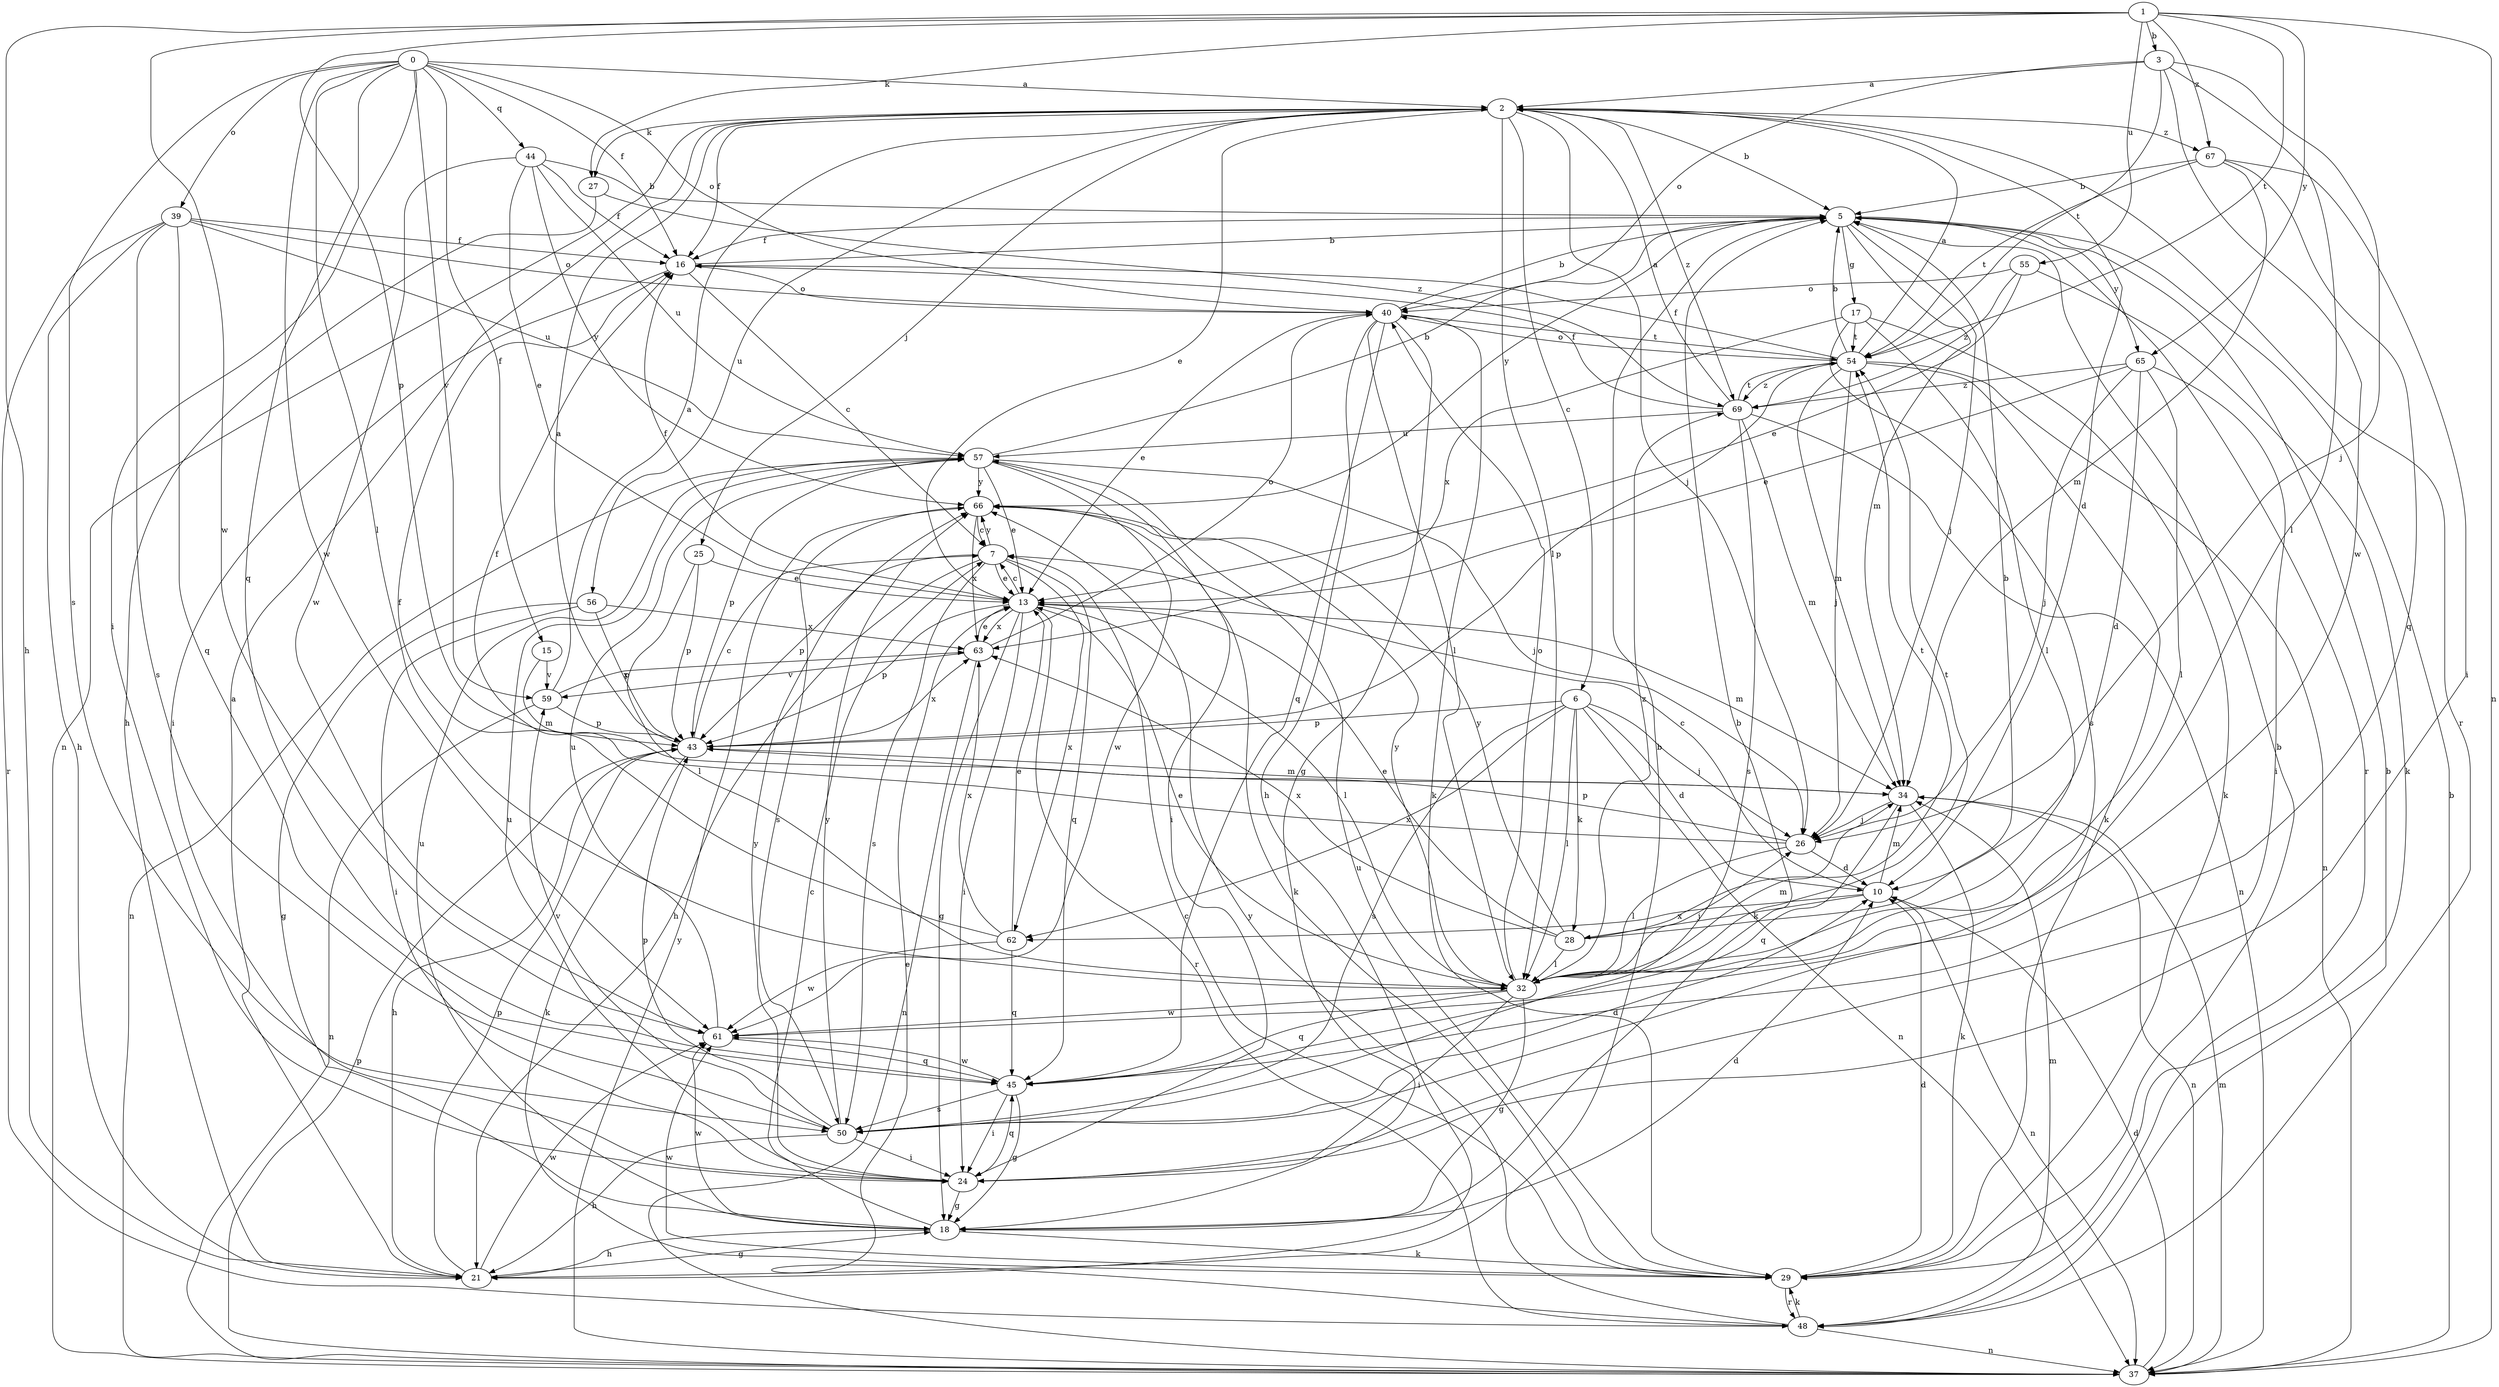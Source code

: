 strict digraph  {
0;
1;
2;
3;
5;
6;
7;
10;
13;
15;
16;
17;
18;
21;
24;
25;
26;
27;
28;
29;
32;
34;
37;
39;
40;
43;
44;
45;
48;
50;
54;
55;
56;
57;
59;
61;
62;
63;
65;
66;
67;
69;
0 -> 2  [label=a];
0 -> 15  [label=f];
0 -> 16  [label=f];
0 -> 24  [label=i];
0 -> 32  [label=l];
0 -> 39  [label=o];
0 -> 40  [label=o];
0 -> 44  [label=q];
0 -> 45  [label=q];
0 -> 50  [label=s];
0 -> 59  [label=v];
0 -> 61  [label=w];
1 -> 3  [label=b];
1 -> 21  [label=h];
1 -> 27  [label=k];
1 -> 37  [label=n];
1 -> 43  [label=p];
1 -> 54  [label=t];
1 -> 55  [label=u];
1 -> 61  [label=w];
1 -> 65  [label=y];
1 -> 67  [label=z];
2 -> 5  [label=b];
2 -> 6  [label=c];
2 -> 10  [label=d];
2 -> 13  [label=e];
2 -> 16  [label=f];
2 -> 25  [label=j];
2 -> 26  [label=j];
2 -> 27  [label=k];
2 -> 32  [label=l];
2 -> 37  [label=n];
2 -> 48  [label=r];
2 -> 56  [label=u];
2 -> 67  [label=z];
2 -> 69  [label=z];
3 -> 2  [label=a];
3 -> 26  [label=j];
3 -> 32  [label=l];
3 -> 40  [label=o];
3 -> 54  [label=t];
3 -> 61  [label=w];
5 -> 16  [label=f];
5 -> 17  [label=g];
5 -> 26  [label=j];
5 -> 34  [label=m];
5 -> 48  [label=r];
5 -> 65  [label=y];
5 -> 66  [label=y];
6 -> 10  [label=d];
6 -> 26  [label=j];
6 -> 28  [label=k];
6 -> 32  [label=l];
6 -> 37  [label=n];
6 -> 43  [label=p];
6 -> 50  [label=s];
6 -> 62  [label=x];
7 -> 13  [label=e];
7 -> 21  [label=h];
7 -> 43  [label=p];
7 -> 45  [label=q];
7 -> 50  [label=s];
7 -> 62  [label=x];
7 -> 66  [label=y];
10 -> 7  [label=c];
10 -> 28  [label=k];
10 -> 34  [label=m];
10 -> 37  [label=n];
10 -> 62  [label=x];
13 -> 7  [label=c];
13 -> 16  [label=f];
13 -> 18  [label=g];
13 -> 24  [label=i];
13 -> 32  [label=l];
13 -> 34  [label=m];
13 -> 43  [label=p];
13 -> 48  [label=r];
13 -> 63  [label=x];
15 -> 34  [label=m];
15 -> 59  [label=v];
16 -> 5  [label=b];
16 -> 7  [label=c];
16 -> 24  [label=i];
16 -> 40  [label=o];
17 -> 29  [label=k];
17 -> 32  [label=l];
17 -> 50  [label=s];
17 -> 54  [label=t];
17 -> 63  [label=x];
18 -> 5  [label=b];
18 -> 7  [label=c];
18 -> 10  [label=d];
18 -> 21  [label=h];
18 -> 29  [label=k];
18 -> 57  [label=u];
18 -> 61  [label=w];
21 -> 2  [label=a];
21 -> 5  [label=b];
21 -> 18  [label=g];
21 -> 43  [label=p];
21 -> 61  [label=w];
24 -> 18  [label=g];
24 -> 45  [label=q];
24 -> 57  [label=u];
24 -> 66  [label=y];
25 -> 13  [label=e];
25 -> 32  [label=l];
25 -> 43  [label=p];
26 -> 10  [label=d];
26 -> 16  [label=f];
26 -> 32  [label=l];
26 -> 43  [label=p];
27 -> 21  [label=h];
27 -> 69  [label=z];
28 -> 5  [label=b];
28 -> 13  [label=e];
28 -> 32  [label=l];
28 -> 54  [label=t];
28 -> 63  [label=x];
28 -> 66  [label=y];
29 -> 5  [label=b];
29 -> 7  [label=c];
29 -> 10  [label=d];
29 -> 48  [label=r];
29 -> 57  [label=u];
29 -> 61  [label=w];
32 -> 13  [label=e];
32 -> 18  [label=g];
32 -> 24  [label=i];
32 -> 26  [label=j];
32 -> 34  [label=m];
32 -> 40  [label=o];
32 -> 45  [label=q];
32 -> 54  [label=t];
32 -> 61  [label=w];
32 -> 66  [label=y];
32 -> 69  [label=z];
34 -> 26  [label=j];
34 -> 29  [label=k];
34 -> 37  [label=n];
34 -> 45  [label=q];
37 -> 5  [label=b];
37 -> 10  [label=d];
37 -> 34  [label=m];
37 -> 43  [label=p];
37 -> 66  [label=y];
39 -> 16  [label=f];
39 -> 21  [label=h];
39 -> 40  [label=o];
39 -> 45  [label=q];
39 -> 48  [label=r];
39 -> 50  [label=s];
39 -> 57  [label=u];
40 -> 5  [label=b];
40 -> 13  [label=e];
40 -> 18  [label=g];
40 -> 21  [label=h];
40 -> 29  [label=k];
40 -> 32  [label=l];
40 -> 45  [label=q];
40 -> 54  [label=t];
43 -> 2  [label=a];
43 -> 7  [label=c];
43 -> 21  [label=h];
43 -> 29  [label=k];
43 -> 34  [label=m];
43 -> 63  [label=x];
44 -> 5  [label=b];
44 -> 13  [label=e];
44 -> 16  [label=f];
44 -> 57  [label=u];
44 -> 61  [label=w];
44 -> 66  [label=y];
45 -> 18  [label=g];
45 -> 24  [label=i];
45 -> 50  [label=s];
45 -> 61  [label=w];
48 -> 5  [label=b];
48 -> 13  [label=e];
48 -> 29  [label=k];
48 -> 34  [label=m];
48 -> 37  [label=n];
48 -> 66  [label=y];
50 -> 10  [label=d];
50 -> 21  [label=h];
50 -> 24  [label=i];
50 -> 43  [label=p];
50 -> 59  [label=v];
50 -> 66  [label=y];
54 -> 2  [label=a];
54 -> 5  [label=b];
54 -> 16  [label=f];
54 -> 26  [label=j];
54 -> 29  [label=k];
54 -> 34  [label=m];
54 -> 37  [label=n];
54 -> 40  [label=o];
54 -> 43  [label=p];
54 -> 69  [label=z];
55 -> 13  [label=e];
55 -> 29  [label=k];
55 -> 40  [label=o];
55 -> 69  [label=z];
56 -> 18  [label=g];
56 -> 24  [label=i];
56 -> 43  [label=p];
56 -> 63  [label=x];
57 -> 5  [label=b];
57 -> 13  [label=e];
57 -> 24  [label=i];
57 -> 26  [label=j];
57 -> 37  [label=n];
57 -> 43  [label=p];
57 -> 61  [label=w];
57 -> 66  [label=y];
59 -> 2  [label=a];
59 -> 37  [label=n];
59 -> 43  [label=p];
59 -> 63  [label=x];
61 -> 45  [label=q];
61 -> 57  [label=u];
62 -> 13  [label=e];
62 -> 16  [label=f];
62 -> 45  [label=q];
62 -> 61  [label=w];
62 -> 63  [label=x];
63 -> 13  [label=e];
63 -> 37  [label=n];
63 -> 40  [label=o];
63 -> 59  [label=v];
65 -> 10  [label=d];
65 -> 13  [label=e];
65 -> 24  [label=i];
65 -> 26  [label=j];
65 -> 32  [label=l];
65 -> 69  [label=z];
66 -> 7  [label=c];
66 -> 29  [label=k];
66 -> 50  [label=s];
66 -> 63  [label=x];
67 -> 5  [label=b];
67 -> 24  [label=i];
67 -> 34  [label=m];
67 -> 45  [label=q];
67 -> 54  [label=t];
69 -> 2  [label=a];
69 -> 16  [label=f];
69 -> 34  [label=m];
69 -> 37  [label=n];
69 -> 50  [label=s];
69 -> 54  [label=t];
69 -> 57  [label=u];
}

